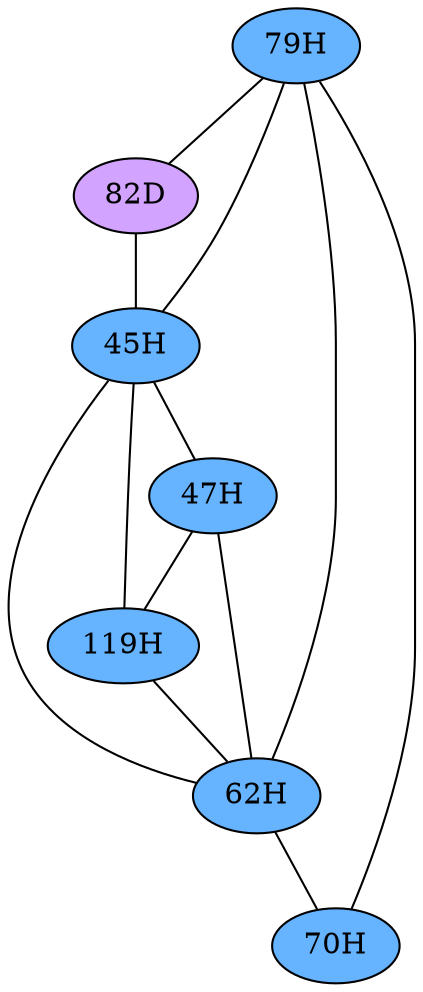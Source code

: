 // The Round Table
graph {
	"79H" [fillcolor="#66B3FF" style=radial]
	"82D" [fillcolor="#D3A4FF" style=radial]
	"79H" -- "82D" [penwidth=1]
	"79H" [fillcolor="#66B3FF" style=radial]
	"62H" [fillcolor="#66B3FF" style=radial]
	"79H" -- "62H" [penwidth=1]
	"79H" [fillcolor="#66B3FF" style=radial]
	"70H" [fillcolor="#66B3FF" style=radial]
	"79H" -- "70H" [penwidth=1]
	"79H" [fillcolor="#66B3FF" style=radial]
	"45H" [fillcolor="#66B3FF" style=radial]
	"79H" -- "45H" [penwidth=1]
	"82D" [fillcolor="#D3A4FF" style=radial]
	"45H" [fillcolor="#66B3FF" style=radial]
	"82D" -- "45H" [penwidth=1]
	"45H" [fillcolor="#66B3FF" style=radial]
	"119H" [fillcolor="#66B3FF" style=radial]
	"45H" -- "119H" [penwidth=1]
	"45H" [fillcolor="#66B3FF" style=radial]
	"62H" [fillcolor="#66B3FF" style=radial]
	"45H" -- "62H" [penwidth=1]
	"45H" [fillcolor="#66B3FF" style=radial]
	"47H" [fillcolor="#66B3FF" style=radial]
	"45H" -- "47H" [penwidth=1]
	"47H" [fillcolor="#66B3FF" style=radial]
	"119H" [fillcolor="#66B3FF" style=radial]
	"47H" -- "119H" [penwidth=1]
	"47H" [fillcolor="#66B3FF" style=radial]
	"62H" [fillcolor="#66B3FF" style=radial]
	"47H" -- "62H" [penwidth=1]
	"119H" [fillcolor="#66B3FF" style=radial]
	"62H" [fillcolor="#66B3FF" style=radial]
	"119H" -- "62H" [penwidth=1]
	"62H" [fillcolor="#66B3FF" style=radial]
	"70H" [fillcolor="#66B3FF" style=radial]
	"62H" -- "70H" [penwidth=1]
}
